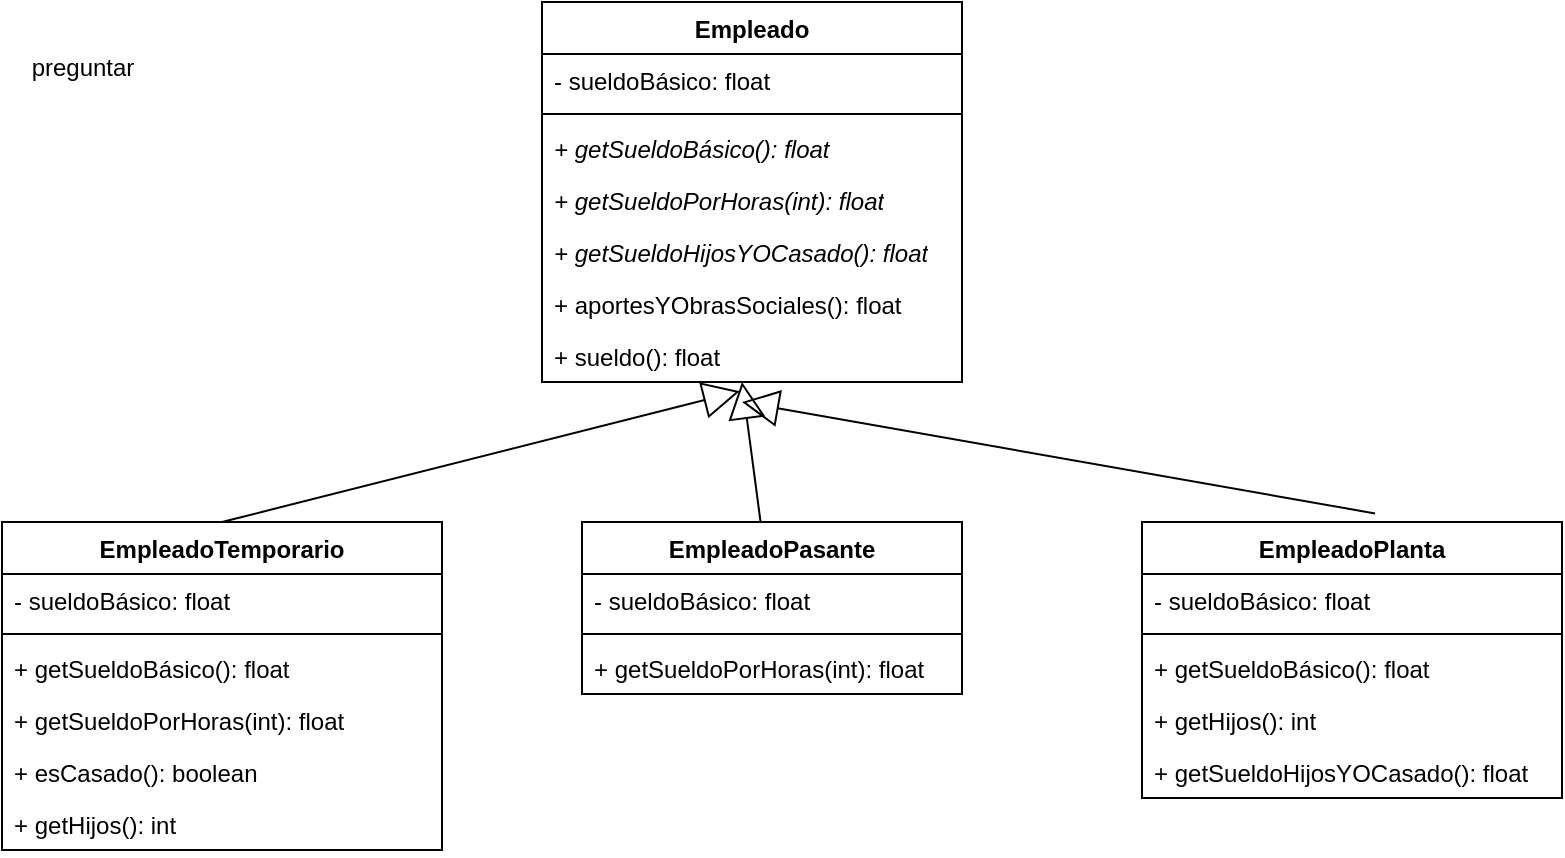 <mxfile version="24.7.16">
  <diagram id="C5RBs43oDa-KdzZeNtuy" name="Page-1">
    <mxGraphModel dx="881" dy="876" grid="1" gridSize="10" guides="1" tooltips="1" connect="1" arrows="1" fold="1" page="1" pageScale="1" pageWidth="827" pageHeight="1169" math="0" shadow="0">
      <root>
        <mxCell id="WIyWlLk6GJQsqaUBKTNV-0" />
        <mxCell id="WIyWlLk6GJQsqaUBKTNV-1" parent="WIyWlLk6GJQsqaUBKTNV-0" />
        <mxCell id="NqAYFg4OrL26QwzP_jfW-4" value="EmpleadoTemporario" style="swimlane;fontStyle=1;align=center;verticalAlign=top;childLayout=stackLayout;horizontal=1;startSize=26;horizontalStack=0;resizeParent=1;resizeParentMax=0;resizeLast=0;collapsible=1;marginBottom=0;whiteSpace=wrap;html=1;" vertex="1" parent="WIyWlLk6GJQsqaUBKTNV-1">
          <mxGeometry x="30" y="360" width="220" height="164" as="geometry" />
        </mxCell>
        <mxCell id="NqAYFg4OrL26QwzP_jfW-5" value="- sueldoBásico: float" style="text;strokeColor=none;fillColor=none;align=left;verticalAlign=top;spacingLeft=4;spacingRight=4;overflow=hidden;rotatable=0;points=[[0,0.5],[1,0.5]];portConstraint=eastwest;whiteSpace=wrap;html=1;" vertex="1" parent="NqAYFg4OrL26QwzP_jfW-4">
          <mxGeometry y="26" width="220" height="26" as="geometry" />
        </mxCell>
        <mxCell id="NqAYFg4OrL26QwzP_jfW-6" value="" style="line;strokeWidth=1;fillColor=none;align=left;verticalAlign=middle;spacingTop=-1;spacingLeft=3;spacingRight=3;rotatable=0;labelPosition=right;points=[];portConstraint=eastwest;strokeColor=inherit;" vertex="1" parent="NqAYFg4OrL26QwzP_jfW-4">
          <mxGeometry y="52" width="220" height="8" as="geometry" />
        </mxCell>
        <mxCell id="NqAYFg4OrL26QwzP_jfW-7" value="+ getSueldoBásico(): float" style="text;strokeColor=none;fillColor=none;align=left;verticalAlign=top;spacingLeft=4;spacingRight=4;overflow=hidden;rotatable=0;points=[[0,0.5],[1,0.5]];portConstraint=eastwest;whiteSpace=wrap;html=1;" vertex="1" parent="NqAYFg4OrL26QwzP_jfW-4">
          <mxGeometry y="60" width="220" height="26" as="geometry" />
        </mxCell>
        <mxCell id="NqAYFg4OrL26QwzP_jfW-22" value="+ getSueldoPorHoras(int): float" style="text;strokeColor=none;fillColor=none;align=left;verticalAlign=top;spacingLeft=4;spacingRight=4;overflow=hidden;rotatable=0;points=[[0,0.5],[1,0.5]];portConstraint=eastwest;whiteSpace=wrap;html=1;" vertex="1" parent="NqAYFg4OrL26QwzP_jfW-4">
          <mxGeometry y="86" width="220" height="26" as="geometry" />
        </mxCell>
        <mxCell id="NqAYFg4OrL26QwzP_jfW-21" value="+ esCasado(): boolean" style="text;strokeColor=none;fillColor=none;align=left;verticalAlign=top;spacingLeft=4;spacingRight=4;overflow=hidden;rotatable=0;points=[[0,0.5],[1,0.5]];portConstraint=eastwest;whiteSpace=wrap;html=1;" vertex="1" parent="NqAYFg4OrL26QwzP_jfW-4">
          <mxGeometry y="112" width="220" height="26" as="geometry" />
        </mxCell>
        <mxCell id="NqAYFg4OrL26QwzP_jfW-33" value="+ getHijos(): int" style="text;strokeColor=none;fillColor=none;align=left;verticalAlign=top;spacingLeft=4;spacingRight=4;overflow=hidden;rotatable=0;points=[[0,0.5],[1,0.5]];portConstraint=eastwest;whiteSpace=wrap;html=1;" vertex="1" parent="NqAYFg4OrL26QwzP_jfW-4">
          <mxGeometry y="138" width="220" height="26" as="geometry" />
        </mxCell>
        <mxCell id="NqAYFg4OrL26QwzP_jfW-8" value="EmpleadoPlanta" style="swimlane;fontStyle=1;align=center;verticalAlign=top;childLayout=stackLayout;horizontal=1;startSize=26;horizontalStack=0;resizeParent=1;resizeParentMax=0;resizeLast=0;collapsible=1;marginBottom=0;whiteSpace=wrap;html=1;" vertex="1" parent="WIyWlLk6GJQsqaUBKTNV-1">
          <mxGeometry x="600" y="360" width="210" height="138" as="geometry" />
        </mxCell>
        <mxCell id="NqAYFg4OrL26QwzP_jfW-27" value="- sueldoBásico: float" style="text;strokeColor=none;fillColor=none;align=left;verticalAlign=top;spacingLeft=4;spacingRight=4;overflow=hidden;rotatable=0;points=[[0,0.5],[1,0.5]];portConstraint=eastwest;whiteSpace=wrap;html=1;" vertex="1" parent="NqAYFg4OrL26QwzP_jfW-8">
          <mxGeometry y="26" width="210" height="26" as="geometry" />
        </mxCell>
        <mxCell id="NqAYFg4OrL26QwzP_jfW-10" value="" style="line;strokeWidth=1;fillColor=none;align=left;verticalAlign=middle;spacingTop=-1;spacingLeft=3;spacingRight=3;rotatable=0;labelPosition=right;points=[];portConstraint=eastwest;strokeColor=inherit;" vertex="1" parent="NqAYFg4OrL26QwzP_jfW-8">
          <mxGeometry y="52" width="210" height="8" as="geometry" />
        </mxCell>
        <mxCell id="NqAYFg4OrL26QwzP_jfW-24" value="+ getSueldoBásico(): float" style="text;strokeColor=none;fillColor=none;align=left;verticalAlign=top;spacingLeft=4;spacingRight=4;overflow=hidden;rotatable=0;points=[[0,0.5],[1,0.5]];portConstraint=eastwest;whiteSpace=wrap;html=1;" vertex="1" parent="NqAYFg4OrL26QwzP_jfW-8">
          <mxGeometry y="60" width="210" height="26" as="geometry" />
        </mxCell>
        <mxCell id="NqAYFg4OrL26QwzP_jfW-34" value="+ getHijos(): int" style="text;strokeColor=none;fillColor=none;align=left;verticalAlign=top;spacingLeft=4;spacingRight=4;overflow=hidden;rotatable=0;points=[[0,0.5],[1,0.5]];portConstraint=eastwest;whiteSpace=wrap;html=1;" vertex="1" parent="NqAYFg4OrL26QwzP_jfW-8">
          <mxGeometry y="86" width="210" height="26" as="geometry" />
        </mxCell>
        <mxCell id="NqAYFg4OrL26QwzP_jfW-25" value="+ getSueldoHijosYOCasado(): float" style="text;strokeColor=none;fillColor=none;align=left;verticalAlign=top;spacingLeft=4;spacingRight=4;overflow=hidden;rotatable=0;points=[[0,0.5],[1,0.5]];portConstraint=eastwest;whiteSpace=wrap;html=1;" vertex="1" parent="NqAYFg4OrL26QwzP_jfW-8">
          <mxGeometry y="112" width="210" height="26" as="geometry" />
        </mxCell>
        <mxCell id="NqAYFg4OrL26QwzP_jfW-12" value="Empleado" style="swimlane;fontStyle=1;align=center;verticalAlign=top;childLayout=stackLayout;horizontal=1;startSize=26;horizontalStack=0;resizeParent=1;resizeParentMax=0;resizeLast=0;collapsible=1;marginBottom=0;whiteSpace=wrap;html=1;" vertex="1" parent="WIyWlLk6GJQsqaUBKTNV-1">
          <mxGeometry x="300" y="100" width="210" height="190" as="geometry" />
        </mxCell>
        <mxCell id="NqAYFg4OrL26QwzP_jfW-28" value="- sueldoBásico: float" style="text;strokeColor=none;fillColor=none;align=left;verticalAlign=top;spacingLeft=4;spacingRight=4;overflow=hidden;rotatable=0;points=[[0,0.5],[1,0.5]];portConstraint=eastwest;whiteSpace=wrap;html=1;" vertex="1" parent="NqAYFg4OrL26QwzP_jfW-12">
          <mxGeometry y="26" width="210" height="26" as="geometry" />
        </mxCell>
        <mxCell id="NqAYFg4OrL26QwzP_jfW-14" value="" style="line;strokeWidth=1;fillColor=none;align=left;verticalAlign=middle;spacingTop=-1;spacingLeft=3;spacingRight=3;rotatable=0;labelPosition=right;points=[];portConstraint=eastwest;strokeColor=inherit;" vertex="1" parent="NqAYFg4OrL26QwzP_jfW-12">
          <mxGeometry y="52" width="210" height="8" as="geometry" />
        </mxCell>
        <mxCell id="NqAYFg4OrL26QwzP_jfW-30" value="+ getSueldoBásico(): float" style="text;strokeColor=none;fillColor=none;align=left;verticalAlign=top;spacingLeft=4;spacingRight=4;overflow=hidden;rotatable=0;points=[[0,0.5],[1,0.5]];portConstraint=eastwest;whiteSpace=wrap;html=1;fontStyle=2" vertex="1" parent="NqAYFg4OrL26QwzP_jfW-12">
          <mxGeometry y="60" width="210" height="26" as="geometry" />
        </mxCell>
        <mxCell id="NqAYFg4OrL26QwzP_jfW-31" value="+ getSueldoPorHoras(int): float" style="text;strokeColor=none;fillColor=none;align=left;verticalAlign=top;spacingLeft=4;spacingRight=4;overflow=hidden;rotatable=0;points=[[0,0.5],[1,0.5]];portConstraint=eastwest;whiteSpace=wrap;html=1;fontStyle=2" vertex="1" parent="NqAYFg4OrL26QwzP_jfW-12">
          <mxGeometry y="86" width="210" height="26" as="geometry" />
        </mxCell>
        <mxCell id="NqAYFg4OrL26QwzP_jfW-32" value="+ getSueldoHijosYOCasado(): float" style="text;strokeColor=none;fillColor=none;align=left;verticalAlign=top;spacingLeft=4;spacingRight=4;overflow=hidden;rotatable=0;points=[[0,0.5],[1,0.5]];portConstraint=eastwest;whiteSpace=wrap;html=1;fontStyle=2" vertex="1" parent="NqAYFg4OrL26QwzP_jfW-12">
          <mxGeometry y="112" width="210" height="26" as="geometry" />
        </mxCell>
        <mxCell id="NqAYFg4OrL26QwzP_jfW-26" value="+ aportesYObrasSociales(): float" style="text;strokeColor=none;fillColor=none;align=left;verticalAlign=top;spacingLeft=4;spacingRight=4;overflow=hidden;rotatable=0;points=[[0,0.5],[1,0.5]];portConstraint=eastwest;whiteSpace=wrap;html=1;fontStyle=0" vertex="1" parent="NqAYFg4OrL26QwzP_jfW-12">
          <mxGeometry y="138" width="210" height="26" as="geometry" />
        </mxCell>
        <mxCell id="NqAYFg4OrL26QwzP_jfW-15" value="+ sueldo(): float" style="text;strokeColor=none;fillColor=none;align=left;verticalAlign=top;spacingLeft=4;spacingRight=4;overflow=hidden;rotatable=0;points=[[0,0.5],[1,0.5]];portConstraint=eastwest;whiteSpace=wrap;html=1;" vertex="1" parent="NqAYFg4OrL26QwzP_jfW-12">
          <mxGeometry y="164" width="210" height="26" as="geometry" />
        </mxCell>
        <mxCell id="NqAYFg4OrL26QwzP_jfW-16" value="EmpleadoPasante&lt;div&gt;&lt;br&gt;&lt;/div&gt;" style="swimlane;fontStyle=1;align=center;verticalAlign=top;childLayout=stackLayout;horizontal=1;startSize=26;horizontalStack=0;resizeParent=1;resizeParentMax=0;resizeLast=0;collapsible=1;marginBottom=0;whiteSpace=wrap;html=1;" vertex="1" parent="WIyWlLk6GJQsqaUBKTNV-1">
          <mxGeometry x="320" y="360" width="190" height="86" as="geometry" />
        </mxCell>
        <mxCell id="NqAYFg4OrL26QwzP_jfW-29" value="- sueldoBásico: float" style="text;strokeColor=none;fillColor=none;align=left;verticalAlign=top;spacingLeft=4;spacingRight=4;overflow=hidden;rotatable=0;points=[[0,0.5],[1,0.5]];portConstraint=eastwest;whiteSpace=wrap;html=1;" vertex="1" parent="NqAYFg4OrL26QwzP_jfW-16">
          <mxGeometry y="26" width="190" height="26" as="geometry" />
        </mxCell>
        <mxCell id="NqAYFg4OrL26QwzP_jfW-18" value="" style="line;strokeWidth=1;fillColor=none;align=left;verticalAlign=middle;spacingTop=-1;spacingLeft=3;spacingRight=3;rotatable=0;labelPosition=right;points=[];portConstraint=eastwest;strokeColor=inherit;" vertex="1" parent="NqAYFg4OrL26QwzP_jfW-16">
          <mxGeometry y="52" width="190" height="8" as="geometry" />
        </mxCell>
        <mxCell id="NqAYFg4OrL26QwzP_jfW-23" value="+ getSueldoPorHoras(int): float" style="text;strokeColor=none;fillColor=none;align=left;verticalAlign=top;spacingLeft=4;spacingRight=4;overflow=hidden;rotatable=0;points=[[0,0.5],[1,0.5]];portConstraint=eastwest;whiteSpace=wrap;html=1;" vertex="1" parent="NqAYFg4OrL26QwzP_jfW-16">
          <mxGeometry y="60" width="190" height="26" as="geometry" />
        </mxCell>
        <mxCell id="NqAYFg4OrL26QwzP_jfW-35" value="" style="endArrow=block;endSize=16;endFill=0;html=1;rounded=0;exitX=0.5;exitY=0;exitDx=0;exitDy=0;entryX=0.471;entryY=1.176;entryDx=0;entryDy=0;entryPerimeter=0;" edge="1" parent="WIyWlLk6GJQsqaUBKTNV-1" source="NqAYFg4OrL26QwzP_jfW-4" target="NqAYFg4OrL26QwzP_jfW-15">
          <mxGeometry width="160" relative="1" as="geometry">
            <mxPoint x="350" y="420" as="sourcePoint" />
            <mxPoint x="510" y="420" as="targetPoint" />
          </mxGeometry>
        </mxCell>
        <mxCell id="NqAYFg4OrL26QwzP_jfW-36" value="" style="endArrow=block;endSize=16;endFill=0;html=1;rounded=0;" edge="1" parent="WIyWlLk6GJQsqaUBKTNV-1" source="NqAYFg4OrL26QwzP_jfW-16">
          <mxGeometry width="160" relative="1" as="geometry">
            <mxPoint x="150" y="370" as="sourcePoint" />
            <mxPoint x="400" y="290" as="targetPoint" />
          </mxGeometry>
        </mxCell>
        <mxCell id="NqAYFg4OrL26QwzP_jfW-37" value="" style="endArrow=block;endSize=16;endFill=0;html=1;rounded=0;exitX=0.555;exitY=-0.031;exitDx=0;exitDy=0;exitPerimeter=0;" edge="1" parent="WIyWlLk6GJQsqaUBKTNV-1" source="NqAYFg4OrL26QwzP_jfW-8">
          <mxGeometry width="160" relative="1" as="geometry">
            <mxPoint x="160" y="380" as="sourcePoint" />
            <mxPoint x="400" y="300" as="targetPoint" />
          </mxGeometry>
        </mxCell>
        <mxCell id="NqAYFg4OrL26QwzP_jfW-40" value="preguntar" style="text;html=1;align=center;verticalAlign=middle;resizable=0;points=[];autosize=1;strokeColor=none;fillColor=none;" vertex="1" parent="WIyWlLk6GJQsqaUBKTNV-1">
          <mxGeometry x="35" y="118" width="70" height="30" as="geometry" />
        </mxCell>
      </root>
    </mxGraphModel>
  </diagram>
</mxfile>
